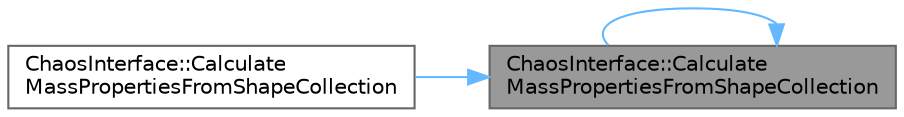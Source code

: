 digraph "ChaosInterface::CalculateMassPropertiesFromShapeCollection"
{
 // INTERACTIVE_SVG=YES
 // LATEX_PDF_SIZE
  bgcolor="transparent";
  edge [fontname=Helvetica,fontsize=10,labelfontname=Helvetica,labelfontsize=10];
  node [fontname=Helvetica,fontsize=10,shape=box,height=0.2,width=0.4];
  rankdir="RL";
  Node1 [id="Node000001",label="ChaosInterface::Calculate\lMassPropertiesFromShapeCollection",height=0.2,width=0.4,color="gray40", fillcolor="grey60", style="filled", fontcolor="black",tooltip="Generate the mass properties for a set of shapes in the space of the shapes' owner."];
  Node1 -> Node2 [id="edge1_Node000001_Node000002",dir="back",color="steelblue1",style="solid",tooltip=" "];
  Node2 [id="Node000002",label="ChaosInterface::Calculate\lMassPropertiesFromShapeCollection",height=0.2,width=0.4,color="grey40", fillcolor="white", style="filled",URL="$de/d8d/namespaceChaosInterface.html#aebf38be0e77e13b805a67414889325aa",tooltip=" "];
  Node1 -> Node1 [id="edge2_Node000001_Node000001",dir="back",color="steelblue1",style="solid",tooltip=" "];
}

